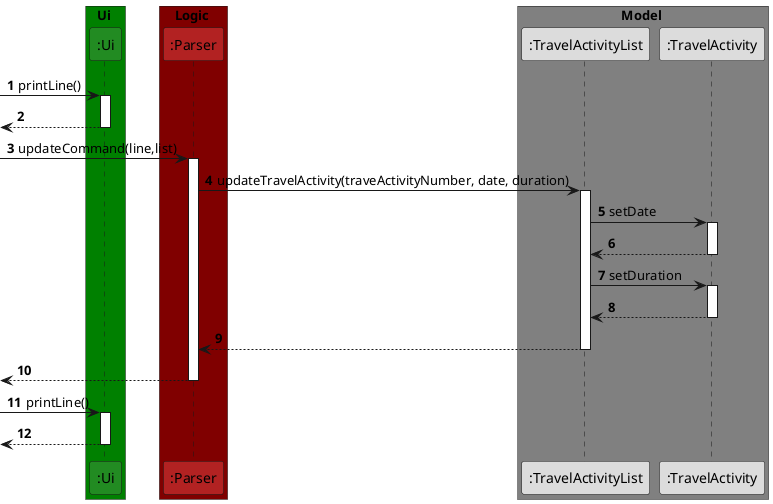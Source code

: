 @startuml
'https://plantuml.com/sequence-diagram

autonumber
!define LOGIC_COlOR #228B22
!define LOGIC_COlOR_T1 #B22222
!define LOGIC_COlOR_T2 #DCDCDC
!define LOGIC_COlOR_T3 #808080
!define LOGIC_COlOR_T4 #008000
!define LOGIC_COlOR_T5 #800000


box Ui LOGIC_COlOR_T4
participant ":Ui" as Ui LOGIC_COlOR

box Logic LOGIC_COlOR_T5
participant ":Parser" as Parser LOGIC_COlOR_T1
end box

box Model LOGIC_COlOR_T3
participant ":TravelActivityList" as TravelActivityList LOGIC_COlOR_T2
participant ":TravelActivity" as TravelActivity LOGIC_COlOR_T2
end box

[-> Ui : printLine()
activate Ui
Ui -->[
deactivate Ui
[-> Parser : updateCommand(line,list)
activate Parser
Parser -> TravelActivityList: updateTravelActivity(traveActivityNumber, date, duration)
activate TravelActivityList
TravelActivityList -> TravelActivity: setDate
activate TravelActivity
TravelActivity --> TravelActivityList
deactivate TravelActivity
TravelActivityList -> TravelActivity: setDuration
activate TravelActivity
TravelActivity --> TravelActivityList
deactivate TravelActivity
TravelActivityList --> Parser
deactivate TravelActivityList
Parser -->[
deactivate Parser
[-> Ui : printLine()
activate Ui
Ui -->[
deactivate Ui


@enduml